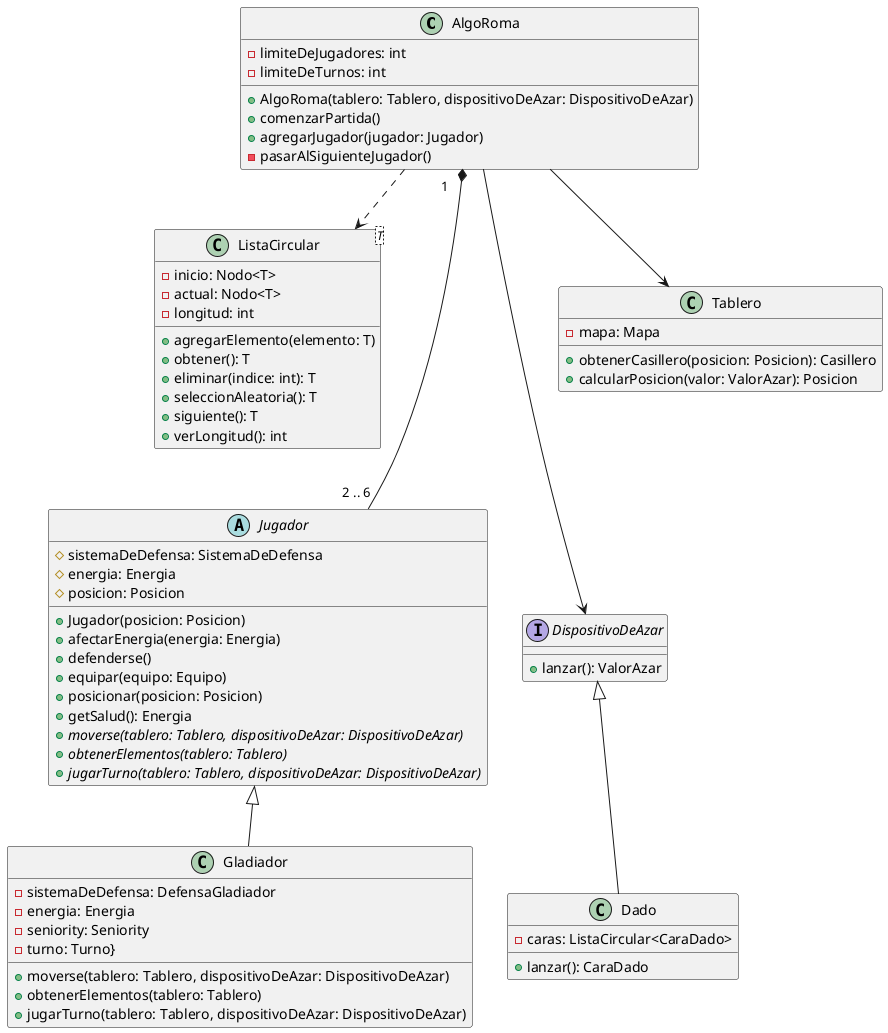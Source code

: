 @startuml AlgoRoma

class AlgoRoma{
    -limiteDeJugadores: int
    -limiteDeTurnos: int
    +AlgoRoma(tablero: Tablero, dispositivoDeAzar: DispositivoDeAzar)
    +comenzarPartida()
    +agregarJugador(jugador: Jugador)
    -pasarAlSiguienteJugador()
}

abstract class Jugador{
    #sistemaDeDefensa: SistemaDeDefensa
    #energia: Energia
    #posicion: Posicion
    +Jugador(posicion: Posicion)
    +afectarEnergia(energia: Energia)
    +defenderse()
    +equipar(equipo: Equipo)
    +posicionar(posicion: Posicion)
    +getSalud(): Energia
    +{abstract}moverse(tablero: Tablero, dispositivoDeAzar: DispositivoDeAzar)
    +{abstract}obtenerElementos(tablero: Tablero)
    +{abstract}jugarTurno(tablero: Tablero, dispositivoDeAzar: DispositivoDeAzar)

}

class Gladiador{
    -sistemaDeDefensa: DefensaGladiador
    -energia: Energia
    -seniority: Seniority
    -turno: Turno}
    +moverse(tablero: Tablero, dispositivoDeAzar: DispositivoDeAzar)
    +obtenerElementos(tablero: Tablero)
    +jugarTurno(tablero: Tablero, dispositivoDeAzar: DispositivoDeAzar)
}

class Tablero{
    -mapa: Mapa
    +obtenerCasillero(posicion: Posicion): Casillero
    +calcularPosicion(valor: ValorAzar): Posicion
}

interface DispositivoDeAzar{
    +lanzar(): ValorAzar
}

class Dado{
    -caras: ListaCircular<CaraDado>
    +lanzar(): CaraDado
}

class ListaCircular<T>{
    -inicio: Nodo<T>
    -actual: Nodo<T>
    -longitud: int
    +agregarElemento(elemento: T)
    +obtener(): T
    +eliminar(indice: int): T
    +seleccionAleatoria(): T
    +siguiente(): T
    +verLongitud(): int
}

ListaCircular -[hidden]> Jugador
Jugador -[hidden]> DispositivoDeAzar

AlgoRoma ..> ListaCircular
AlgoRoma "1    " *--- "2 .. 6 " Jugador
AlgoRoma --> DispositivoDeAzar
AlgoRoma --> Tablero

DispositivoDeAzar <|-- Dado

Jugador <|-- Gladiador


@enduml